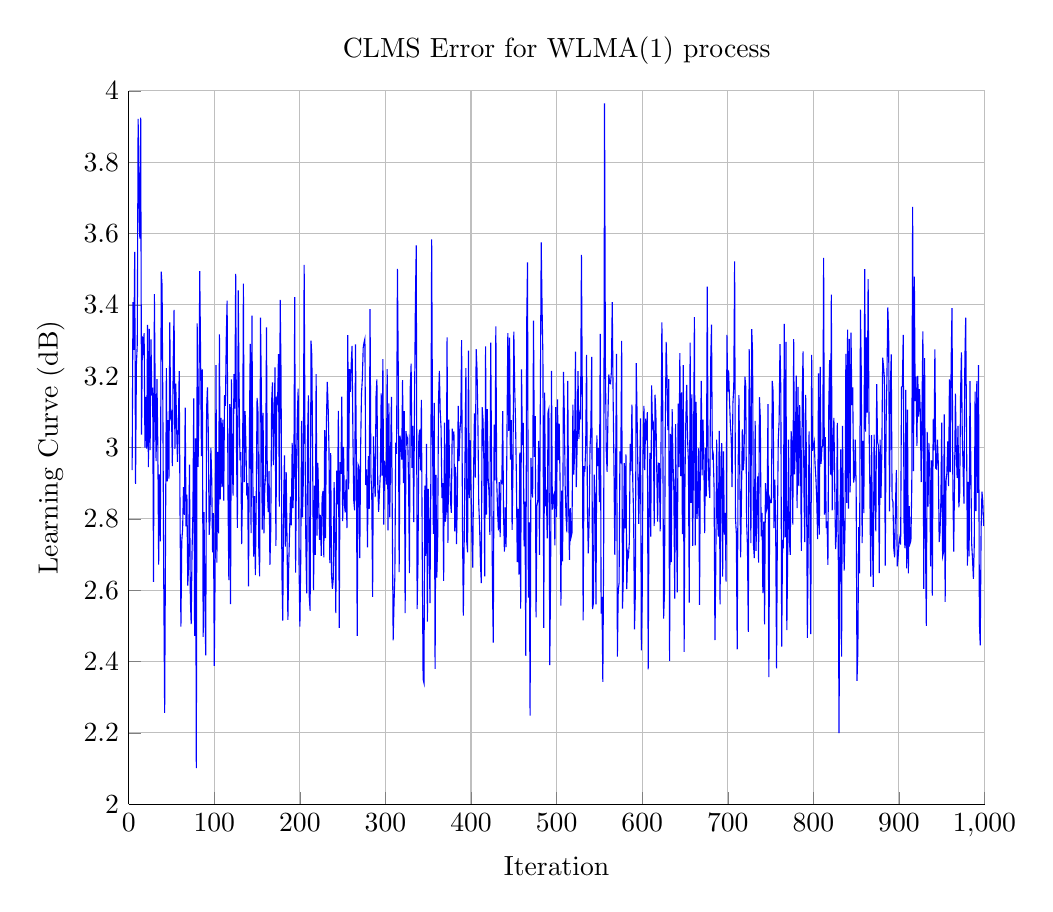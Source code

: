 % This file was created by matlab2tikz v0.4.7 (commit 44134c85eb3358c0baa3170d61c6d0937d5641a2) running on MATLAB 8.3.
% Copyright (c) 2008--2014, Nico Schlömer <nico.schloemer@gmail.com>
% All rights reserved.
% Minimal pgfplots version: 1.3
% 
% The latest updates can be retrieved from
%   http://www.mathworks.com/matlabcentral/fileexchange/22022-matlab2tikz
% where you can also make suggestions and rate matlab2tikz.
% 
\begin{tikzpicture}

\begin{axis}[%
width=4.279in,
height=3.566in,
unbounded coords=jump,
scale only axis,
xmin=0,
xmax=1000,
xlabel={Iteration},
xmajorgrids,
ymin=2,
ymax=4,
ylabel={Learning Curve (dB)},
ymajorgrids,
title={CLMS Error for WLMA(1) process},
axis x line*=bottom,
axis y line*=left
]
\addplot [color=blue,solid,forget plot]
  table[row sep=crcr]{1	inf\\
2	inf\\
3	inf\\
4	2.937\\
5	3.408\\
6	3.274\\
7	3.549\\
8	2.898\\
9	3.233\\
10	3.29\\
11	3.922\\
12	3.721\\
13	3.586\\
14	3.925\\
15	3.036\\
16	3.312\\
17	3.259\\
18	3.321\\
19	3.0\\
20	3.142\\
21	2.997\\
22	3.344\\
23	2.945\\
24	3.333\\
25	2.993\\
26	3.303\\
27	3.146\\
28	3.168\\
29	2.623\\
30	3.43\\
31	3.134\\
32	2.962\\
33	3.192\\
34	3.006\\
35	2.672\\
36	2.925\\
37	2.737\\
38	3.493\\
39	3.455\\
40	3.072\\
41	2.605\\
42	2.256\\
43	2.731\\
44	3.223\\
45	2.905\\
46	3.077\\
47	2.913\\
48	3.351\\
49	3.086\\
50	3.096\\
51	2.948\\
52	3.241\\
53	3.386\\
54	2.996\\
55	3.179\\
56	3.056\\
57	2.96\\
58	3.053\\
59	3.214\\
60	2.806\\
61	2.498\\
62	2.738\\
63	2.771\\
64	2.889\\
65	2.811\\
66	3.112\\
67	2.779\\
68	2.868\\
69	2.613\\
70	2.668\\
71	2.952\\
72	2.579\\
73	2.505\\
74	2.708\\
75	2.817\\
76	3.138\\
77	2.472\\
78	3.026\\
79	2.101\\
80	3.348\\
81	2.946\\
82	3.093\\
83	3.495\\
84	3.254\\
85	2.976\\
86	3.219\\
87	2.469\\
88	2.819\\
89	2.572\\
90	2.417\\
91	3.108\\
92	3.169\\
93	3.043\\
94	2.755\\
95	2.796\\
96	2.999\\
97	2.913\\
98	2.706\\
99	2.816\\
100	2.388\\
101	2.657\\
102	3.231\\
103	2.677\\
104	2.988\\
105	2.759\\
106	3.317\\
107	2.855\\
108	3.083\\
109	2.889\\
110	3.078\\
111	2.851\\
112	3.147\\
113	3.117\\
114	3.307\\
115	3.412\\
116	2.871\\
117	2.628\\
118	3.122\\
119	2.561\\
120	3.191\\
121	2.952\\
122	2.865\\
123	3.206\\
124	3.109\\
125	3.487\\
126	2.988\\
127	2.775\\
128	3.441\\
129	3.156\\
130	2.964\\
131	2.987\\
132	2.729\\
133	2.889\\
134	3.46\\
135	2.903\\
136	3.102\\
137	3.001\\
138	2.865\\
139	2.9\\
140	2.611\\
141	3.032\\
142	3.291\\
143	2.76\\
144	3.37\\
145	2.928\\
146	2.694\\
147	2.864\\
148	2.642\\
149	2.852\\
150	3.139\\
151	3.105\\
152	2.718\\
153	2.639\\
154	3.364\\
155	3.157\\
156	2.77\\
157	3.097\\
158	2.759\\
159	2.887\\
160	2.927\\
161	3.337\\
162	2.879\\
163	2.819\\
164	2.934\\
165	2.671\\
166	2.772\\
167	3.129\\
168	3.183\\
169	2.951\\
170	3.076\\
171	3.225\\
172	2.724\\
173	3.135\\
174	3.127\\
175	3.262\\
176	2.834\\
177	3.414\\
178	3.207\\
179	2.652\\
180	2.515\\
181	2.837\\
182	2.978\\
183	2.722\\
184	2.931\\
185	2.741\\
186	2.517\\
187	2.672\\
188	2.765\\
189	2.862\\
190	2.782\\
191	3.013\\
192	2.83\\
193	2.941\\
194	3.422\\
195	2.649\\
196	2.934\\
197	3.085\\
198	3.165\\
199	2.678\\
200	2.498\\
201	2.679\\
202	3.075\\
203	2.804\\
204	2.903\\
205	3.512\\
206	3.027\\
207	2.722\\
208	2.591\\
209	3.035\\
210	3.146\\
211	2.58\\
212	2.542\\
213	3.3\\
214	3.257\\
215	2.942\\
216	2.6\\
217	2.893\\
218	2.699\\
219	3.206\\
220	2.753\\
221	2.957\\
222	2.844\\
223	2.741\\
224	2.811\\
225	2.696\\
226	2.86\\
227	2.878\\
228	2.692\\
229	3.049\\
230	2.746\\
231	3.068\\
232	3.184\\
233	3.12\\
234	2.995\\
235	2.676\\
236	2.984\\
237	2.643\\
238	2.604\\
239	2.631\\
240	2.903\\
241	2.756\\
242	2.536\\
243	2.935\\
244	2.841\\
245	3.103\\
246	2.494\\
247	2.959\\
248	2.926\\
249	3.143\\
250	2.794\\
251	3.002\\
252	2.841\\
253	2.818\\
254	2.911\\
255	2.774\\
256	3.315\\
257	2.883\\
258	3.22\\
259	3.156\\
260	3.234\\
261	3.285\\
262	3.026\\
263	2.85\\
264	2.824\\
265	3.289\\
266	2.961\\
267	2.472\\
268	2.952\\
269	2.945\\
270	2.69\\
271	2.999\\
272	3.151\\
273	3.193\\
274	3.28\\
275	3.295\\
276	3.305\\
277	2.895\\
278	2.939\\
279	2.72\\
280	2.976\\
281	2.828\\
282	3.388\\
283	2.926\\
284	2.868\\
285	2.581\\
286	3.031\\
287	2.929\\
288	2.861\\
289	3.144\\
290	3.191\\
291	2.9\\
292	2.82\\
293	2.874\\
294	2.924\\
295	3.152\\
296	2.921\\
297	3.248\\
298	2.784\\
299	2.963\\
300	2.93\\
301	2.896\\
302	3.22\\
303	2.768\\
304	3.124\\
305	2.804\\
306	2.973\\
307	3.142\\
308	2.802\\
309	2.459\\
310	2.563\\
311	2.639\\
312	3.014\\
313	2.982\\
314	3.501\\
315	3.209\\
316	2.651\\
317	3.033\\
318	3.012\\
319	2.966\\
320	3.189\\
321	2.9\\
322	3.102\\
323	2.536\\
324	3.046\\
325	3.015\\
326	3.026\\
327	2.909\\
328	2.648\\
329	3.17\\
330	3.235\\
331	2.943\\
332	3.061\\
333	2.791\\
334	3.132\\
335	3.411\\
336	3.567\\
337	2.547\\
338	2.675\\
339	3.03\\
340	3.05\\
341	2.936\\
342	3.134\\
343	2.706\\
344	2.35\\
345	2.34\\
346	2.893\\
347	2.696\\
348	3.01\\
349	2.512\\
350	2.884\\
351	2.785\\
352	2.564\\
353	2.901\\
354	3.584\\
355	3.039\\
356	2.758\\
357	3.125\\
358	2.379\\
359	2.923\\
360	2.635\\
361	2.731\\
362	3.131\\
363	3.215\\
364	3.1\\
365	3.054\\
366	2.858\\
367	2.9\\
368	2.626\\
369	3.07\\
370	2.792\\
371	2.82\\
372	3.309\\
373	2.733\\
374	3.078\\
375	2.93\\
376	2.849\\
377	2.817\\
378	3.053\\
379	3.02\\
380	3.045\\
381	2.765\\
382	2.946\\
383	2.729\\
384	2.855\\
385	3.117\\
386	2.962\\
387	3.047\\
388	3.079\\
389	3.301\\
390	2.786\\
391	2.529\\
392	2.732\\
393	2.986\\
394	3.223\\
395	2.736\\
396	2.706\\
397	3.272\\
398	2.858\\
399	3.021\\
400	2.882\\
401	2.75\\
402	2.663\\
403	2.935\\
404	3.096\\
405	2.916\\
406	3.276\\
407	3.219\\
408	3.08\\
409	2.844\\
410	2.781\\
411	2.674\\
412	2.62\\
413	3.113\\
414	3.079\\
415	2.96\\
416	2.639\\
417	3.284\\
418	2.812\\
419	3.108\\
420	2.914\\
421	2.873\\
422	2.755\\
423	3.294\\
424	2.952\\
425	2.618\\
426	2.453\\
427	3.064\\
428	2.908\\
429	3.34\\
430	2.909\\
431	2.822\\
432	2.768\\
433	2.903\\
434	2.749\\
435	2.905\\
436	2.901\\
437	3.102\\
438	2.814\\
439	2.708\\
440	2.832\\
441	2.721\\
442	3.042\\
443	3.321\\
444	3.047\\
445	3.308\\
446	2.966\\
447	3.077\\
448	2.769\\
449	2.943\\
450	3.325\\
451	3.168\\
452	3.072\\
453	2.918\\
454	2.679\\
455	2.828\\
456	2.644\\
457	2.986\\
458	2.548\\
459	3.219\\
460	3.007\\
461	3.069\\
462	2.723\\
463	2.848\\
464	2.416\\
465	3.338\\
466	3.519\\
467	2.579\\
468	2.79\\
469	2.248\\
470	2.971\\
471	2.884\\
472	2.86\\
473	3.356\\
474	2.974\\
475	3.088\\
476	2.524\\
477	2.837\\
478	2.85\\
479	3.019\\
480	2.699\\
481	3.149\\
482	3.575\\
483	3.393\\
484	3.254\\
485	2.494\\
486	3.154\\
487	2.835\\
488	2.882\\
489	2.745\\
490	3.1\\
491	3.109\\
492	2.39\\
493	2.648\\
494	3.215\\
495	2.826\\
496	2.863\\
497	2.87\\
498	2.726\\
499	3.113\\
500	2.805\\
501	3.135\\
502	2.965\\
503	3.067\\
504	2.913\\
505	2.557\\
506	2.879\\
507	2.681\\
508	3.212\\
509	3.094\\
510	2.893\\
511	2.808\\
512	2.762\\
513	3.187\\
514	2.845\\
515	2.685\\
516	2.83\\
517	2.75\\
518	2.761\\
519	3.12\\
520	2.924\\
521	2.978\\
522	3.269\\
523	2.889\\
524	3.009\\
525	3.214\\
526	3.024\\
527	3.092\\
528	3.079\\
529	3.54\\
530	3.158\\
531	2.515\\
532	2.948\\
533	2.932\\
534	3.006\\
535	3.26\\
536	2.832\\
537	2.703\\
538	2.794\\
539	2.996\\
540	3.056\\
541	3.254\\
542	2.547\\
543	2.564\\
544	2.924\\
545	2.856\\
546	2.56\\
547	3.034\\
548	2.948\\
549	2.999\\
550	2.847\\
551	3.319\\
552	2.534\\
553	2.581\\
554	2.343\\
555	2.717\\
556	3.965\\
557	3.237\\
558	2.992\\
559	2.932\\
560	3.09\\
561	3.205\\
562	3.18\\
563	3.179\\
564	3.212\\
565	3.408\\
566	3.15\\
567	2.948\\
568	2.699\\
569	2.948\\
570	3.263\\
571	2.414\\
572	2.599\\
573	2.62\\
574	2.989\\
575	2.956\\
576	3.299\\
577	2.548\\
578	2.642\\
579	2.956\\
580	2.773\\
581	2.981\\
582	2.603\\
583	2.707\\
584	2.697\\
585	2.734\\
586	3.01\\
587	2.934\\
588	3.12\\
589	2.905\\
590	2.807\\
591	2.49\\
592	2.592\\
593	3.237\\
594	3.096\\
595	2.931\\
596	2.786\\
597	2.929\\
598	3.082\\
599	2.431\\
600	2.582\\
601	2.994\\
602	3.117\\
603	2.937\\
604	3.081\\
605	3.02\\
606	3.099\\
607	2.378\\
608	2.828\\
609	2.985\\
610	2.75\\
611	3.174\\
612	3.057\\
613	3.066\\
614	2.78\\
615	3.148\\
616	3.093\\
617	2.941\\
618	2.792\\
619	2.956\\
620	2.955\\
621	2.765\\
622	3.004\\
623	3.351\\
624	3.121\\
625	2.52\\
626	2.588\\
627	3.059\\
628	3.296\\
629	3.195\\
630	3.049\\
631	3.192\\
632	2.402\\
633	3.038\\
634	2.679\\
635	3.108\\
636	2.957\\
637	2.876\\
638	2.576\\
639	3.066\\
640	2.803\\
641	2.594\\
642	3.123\\
643	2.945\\
644	3.265\\
645	2.92\\
646	3.155\\
647	2.757\\
648	3.231\\
649	2.427\\
650	2.914\\
651	3.076\\
652	3.176\\
653	3.025\\
654	2.961\\
655	2.565\\
656	3.294\\
657	2.845\\
658	3.149\\
659	2.724\\
660	2.988\\
661	3.366\\
662	2.726\\
663	3.128\\
664	2.8\\
665	2.855\\
666	2.998\\
667	2.559\\
668	2.976\\
669	3.187\\
670	2.922\\
671	3.078\\
672	2.965\\
673	2.76\\
674	2.999\\
675	2.863\\
676	3.451\\
677	2.979\\
678	2.893\\
679	2.859\\
680	3.238\\
681	3.345\\
682	2.966\\
683	2.979\\
684	2.886\\
685	2.46\\
686	2.667\\
687	3.022\\
688	2.805\\
689	2.75\\
690	3.047\\
691	2.56\\
692	2.97\\
693	3.012\\
694	2.638\\
695	2.989\\
696	2.756\\
697	2.817\\
698	2.624\\
699	3.316\\
700	3.157\\
701	3.216\\
702	3.134\\
703	3.066\\
704	3.029\\
705	2.889\\
706	3.124\\
707	3.168\\
708	3.522\\
709	2.802\\
710	2.759\\
711	2.434\\
712	2.911\\
713	3.147\\
714	2.937\\
715	2.692\\
716	2.86\\
717	3.051\\
718	2.936\\
719	2.967\\
720	3.199\\
721	3.171\\
722	2.792\\
723	2.722\\
724	2.483\\
725	3.276\\
726	3.098\\
727	2.732\\
728	3.332\\
729	3.262\\
730	2.729\\
731	2.69\\
732	3.075\\
733	2.71\\
734	2.837\\
735	2.919\\
736	2.677\\
737	3.141\\
738	3.085\\
739	2.751\\
740	2.817\\
741	2.592\\
742	2.792\\
743	2.504\\
744	2.9\\
745	2.822\\
746	2.831\\
747	3.122\\
748	2.356\\
749	2.856\\
750	2.846\\
751	2.846\\
752	3.187\\
753	3.155\\
754	2.774\\
755	2.91\\
756	2.768\\
757	2.381\\
758	2.788\\
759	3.022\\
760	3.074\\
761	3.29\\
762	3.161\\
763	2.442\\
764	2.741\\
765	2.717\\
766	3.347\\
767	2.748\\
768	3.296\\
769	2.488\\
770	2.695\\
771	3.022\\
772	2.739\\
773	2.699\\
774	3.046\\
775	3.008\\
776	2.784\\
777	3.304\\
778	2.925\\
779	3.004\\
780	3.202\\
781	2.83\\
782	3.17\\
783	2.892\\
784	3.119\\
785	2.98\\
786	2.71\\
787	3.148\\
788	3.27\\
789	2.878\\
790	2.735\\
791	3.148\\
792	2.937\\
793	2.466\\
794	2.757\\
795	3.045\\
796	2.769\\
797	2.477\\
798	3.26\\
799	2.991\\
800	3.006\\
801	3.018\\
802	2.952\\
803	2.913\\
804	2.849\\
805	2.743\\
806	3.208\\
807	2.756\\
808	3.226\\
809	2.954\\
810	3.0\\
811	3.005\\
812	3.532\\
813	2.812\\
814	3.029\\
815	2.774\\
816	2.793\\
817	2.671\\
818	3.114\\
819	3.245\\
820	2.924\\
821	3.429\\
822	2.824\\
823	3.015\\
824	3.083\\
825	2.885\\
826	2.715\\
827	2.765\\
828	3.069\\
829	2.767\\
830	2.199\\
831	2.749\\
832	2.995\\
833	2.414\\
834	3.061\\
835	2.828\\
836	2.655\\
837	2.779\\
838	3.263\\
839	2.845\\
840	3.331\\
841	2.829\\
842	3.305\\
843	2.874\\
844	3.322\\
845	3.119\\
846	3.169\\
847	2.902\\
848	2.919\\
849	3.022\\
850	2.89\\
851	2.346\\
852	2.429\\
853	2.777\\
854	2.647\\
855	3.387\\
856	3.211\\
857	2.732\\
858	3.019\\
859	2.816\\
860	3.5\\
861	3.045\\
862	3.309\\
863	3.098\\
864	3.472\\
865	3.081\\
866	2.89\\
867	2.638\\
868	3.035\\
869	2.745\\
870	2.609\\
871	3.036\\
872	2.882\\
873	2.765\\
874	3.178\\
875	3.015\\
876	3.006\\
877	2.648\\
878	3.022\\
879	2.859\\
880	2.984\\
881	3.252\\
882	3.227\\
883	3.195\\
884	2.669\\
885	3.061\\
886	3.202\\
887	3.393\\
888	3.314\\
889	2.821\\
890	3.171\\
891	3.261\\
892	2.856\\
893	2.848\\
894	2.716\\
895	2.692\\
896	2.842\\
897	2.937\\
898	2.667\\
899	2.69\\
900	2.732\\
901	2.747\\
902	2.728\\
903	3.169\\
904	3.172\\
905	3.316\\
906	2.773\\
907	2.718\\
908	3.162\\
909	2.661\\
910	3.106\\
911	2.647\\
912	2.836\\
913	2.731\\
914	2.739\\
915	2.887\\
916	3.675\\
917	2.934\\
918	3.479\\
919	3.13\\
920	3.199\\
921	3.005\\
922	3.201\\
923	3.087\\
924	3.164\\
925	3.098\\
926	2.903\\
927	3.126\\
928	3.326\\
929	2.604\\
930	3.251\\
931	2.739\\
932	2.5\\
933	3.044\\
934	2.834\\
935	3.013\\
936	2.938\\
937	2.667\\
938	2.964\\
939	2.585\\
940	3.079\\
941	2.992\\
942	3.275\\
943	2.942\\
944	2.94\\
945	3.022\\
946	2.955\\
947	2.735\\
948	2.762\\
949	2.85\\
950	3.07\\
951	2.694\\
952	2.705\\
953	3.093\\
954	2.567\\
955	2.906\\
956	2.928\\
957	3.017\\
958	2.892\\
959	3.191\\
960	2.931\\
961	3.239\\
962	3.391\\
963	2.893\\
964	2.708\\
965	2.914\\
966	3.151\\
967	2.99\\
968	2.915\\
969	3.061\\
970	2.832\\
971	2.871\\
972	3.148\\
973	3.267\\
974	3.04\\
975	2.937\\
976	2.843\\
977	3.24\\
978	3.364\\
979	3.045\\
980	2.669\\
981	2.904\\
982	2.695\\
983	3.186\\
984	2.953\\
985	2.73\\
986	2.685\\
987	2.632\\
988	2.724\\
989	3.157\\
990	2.822\\
991	3.186\\
992	2.873\\
993	3.231\\
994	2.51\\
995	2.445\\
996	2.769\\
997	2.876\\
998	2.849\\
999	2.78\\
1000	inf\\
};
\end{axis}
\end{tikzpicture}%